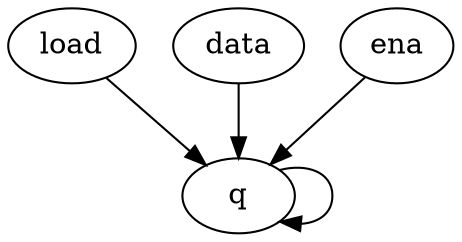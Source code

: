 digraph "" {
	q -> q	[weight=1.0];
	load -> q	[weight=2.0];
	data -> q	[weight=2.0];
	ena -> q	[weight=1.0];
}
